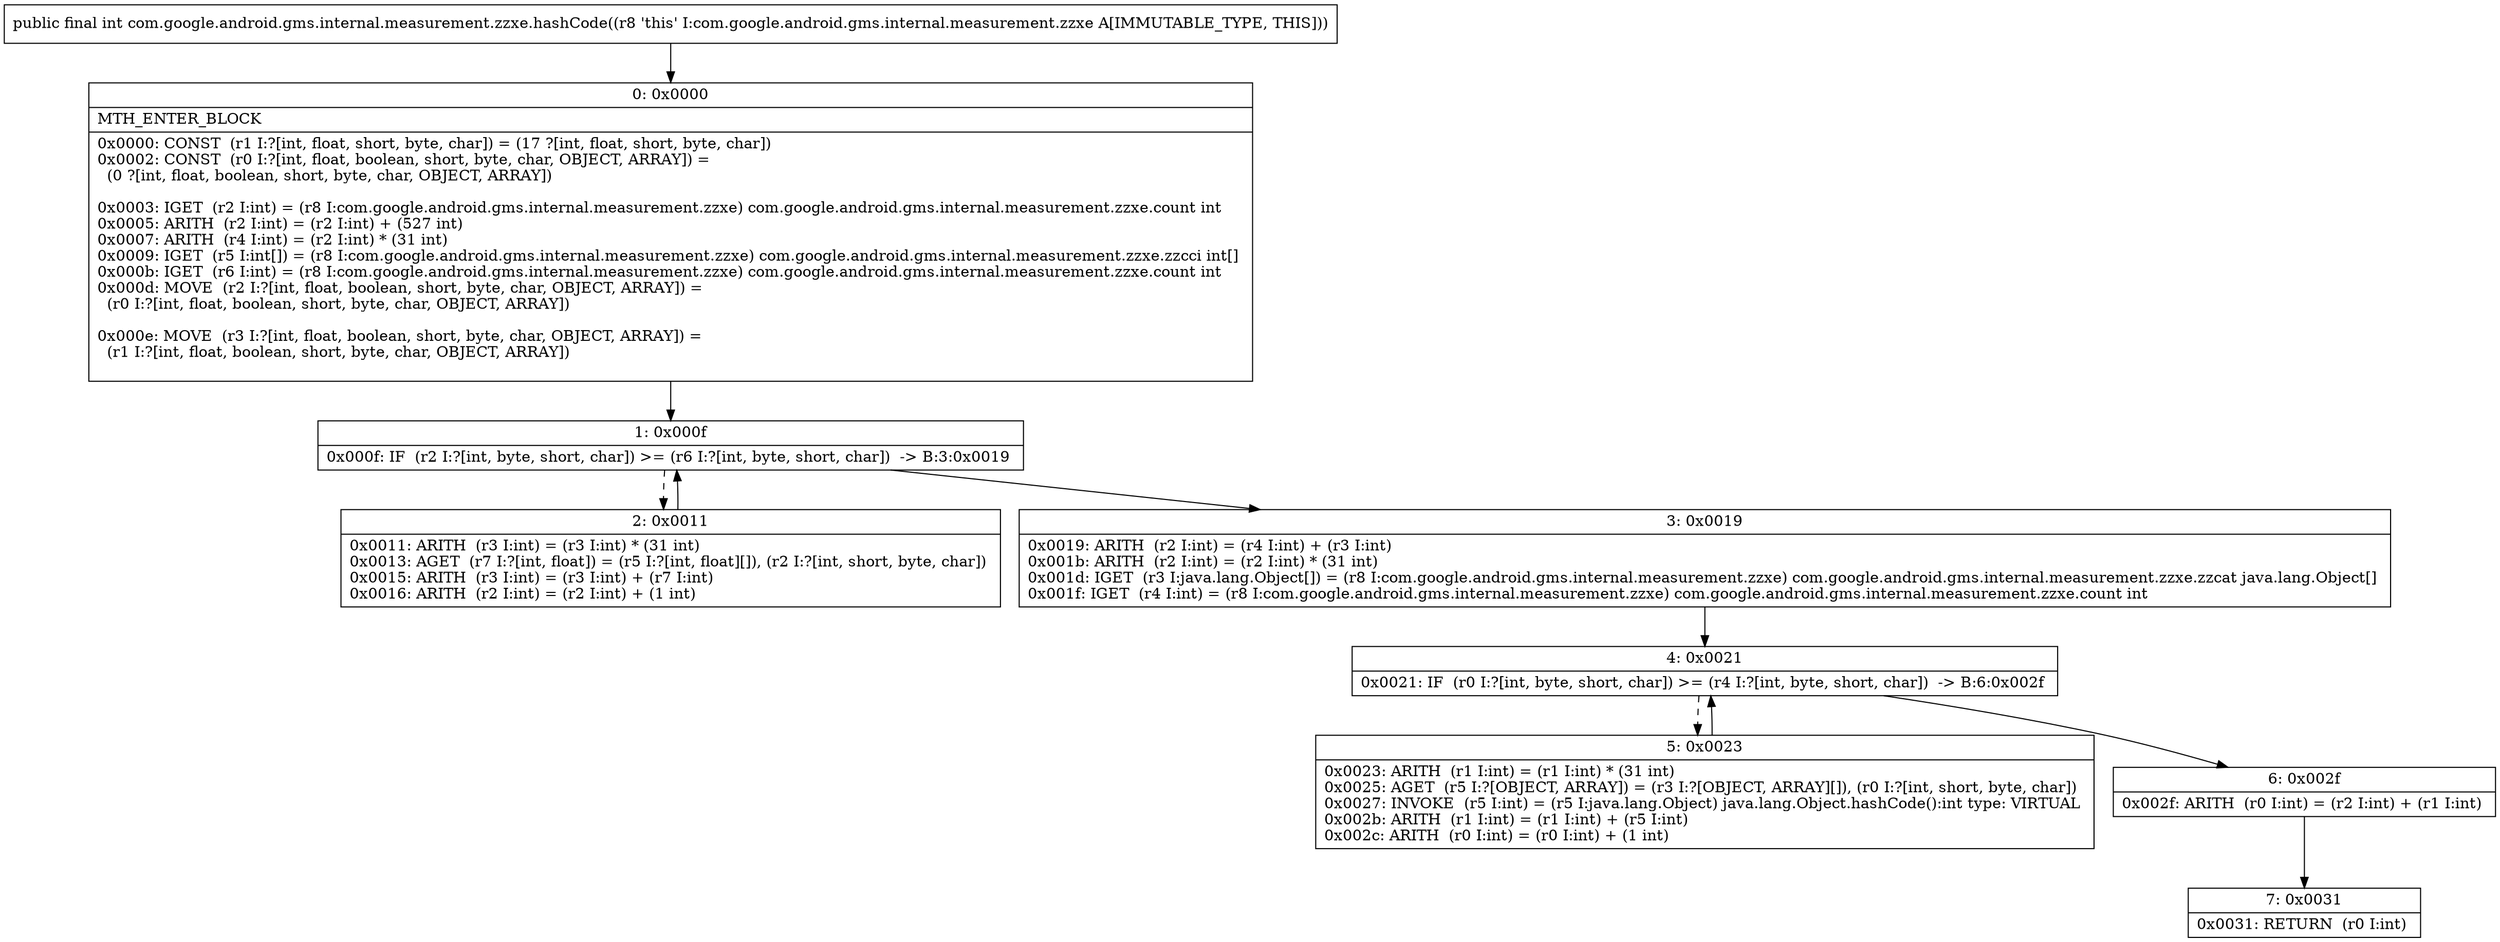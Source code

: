 digraph "CFG forcom.google.android.gms.internal.measurement.zzxe.hashCode()I" {
Node_0 [shape=record,label="{0\:\ 0x0000|MTH_ENTER_BLOCK\l|0x0000: CONST  (r1 I:?[int, float, short, byte, char]) = (17 ?[int, float, short, byte, char]) \l0x0002: CONST  (r0 I:?[int, float, boolean, short, byte, char, OBJECT, ARRAY]) = \l  (0 ?[int, float, boolean, short, byte, char, OBJECT, ARRAY])\l \l0x0003: IGET  (r2 I:int) = (r8 I:com.google.android.gms.internal.measurement.zzxe) com.google.android.gms.internal.measurement.zzxe.count int \l0x0005: ARITH  (r2 I:int) = (r2 I:int) + (527 int) \l0x0007: ARITH  (r4 I:int) = (r2 I:int) * (31 int) \l0x0009: IGET  (r5 I:int[]) = (r8 I:com.google.android.gms.internal.measurement.zzxe) com.google.android.gms.internal.measurement.zzxe.zzcci int[] \l0x000b: IGET  (r6 I:int) = (r8 I:com.google.android.gms.internal.measurement.zzxe) com.google.android.gms.internal.measurement.zzxe.count int \l0x000d: MOVE  (r2 I:?[int, float, boolean, short, byte, char, OBJECT, ARRAY]) = \l  (r0 I:?[int, float, boolean, short, byte, char, OBJECT, ARRAY])\l \l0x000e: MOVE  (r3 I:?[int, float, boolean, short, byte, char, OBJECT, ARRAY]) = \l  (r1 I:?[int, float, boolean, short, byte, char, OBJECT, ARRAY])\l \l}"];
Node_1 [shape=record,label="{1\:\ 0x000f|0x000f: IF  (r2 I:?[int, byte, short, char]) \>= (r6 I:?[int, byte, short, char])  \-\> B:3:0x0019 \l}"];
Node_2 [shape=record,label="{2\:\ 0x0011|0x0011: ARITH  (r3 I:int) = (r3 I:int) * (31 int) \l0x0013: AGET  (r7 I:?[int, float]) = (r5 I:?[int, float][]), (r2 I:?[int, short, byte, char]) \l0x0015: ARITH  (r3 I:int) = (r3 I:int) + (r7 I:int) \l0x0016: ARITH  (r2 I:int) = (r2 I:int) + (1 int) \l}"];
Node_3 [shape=record,label="{3\:\ 0x0019|0x0019: ARITH  (r2 I:int) = (r4 I:int) + (r3 I:int) \l0x001b: ARITH  (r2 I:int) = (r2 I:int) * (31 int) \l0x001d: IGET  (r3 I:java.lang.Object[]) = (r8 I:com.google.android.gms.internal.measurement.zzxe) com.google.android.gms.internal.measurement.zzxe.zzcat java.lang.Object[] \l0x001f: IGET  (r4 I:int) = (r8 I:com.google.android.gms.internal.measurement.zzxe) com.google.android.gms.internal.measurement.zzxe.count int \l}"];
Node_4 [shape=record,label="{4\:\ 0x0021|0x0021: IF  (r0 I:?[int, byte, short, char]) \>= (r4 I:?[int, byte, short, char])  \-\> B:6:0x002f \l}"];
Node_5 [shape=record,label="{5\:\ 0x0023|0x0023: ARITH  (r1 I:int) = (r1 I:int) * (31 int) \l0x0025: AGET  (r5 I:?[OBJECT, ARRAY]) = (r3 I:?[OBJECT, ARRAY][]), (r0 I:?[int, short, byte, char]) \l0x0027: INVOKE  (r5 I:int) = (r5 I:java.lang.Object) java.lang.Object.hashCode():int type: VIRTUAL \l0x002b: ARITH  (r1 I:int) = (r1 I:int) + (r5 I:int) \l0x002c: ARITH  (r0 I:int) = (r0 I:int) + (1 int) \l}"];
Node_6 [shape=record,label="{6\:\ 0x002f|0x002f: ARITH  (r0 I:int) = (r2 I:int) + (r1 I:int) \l}"];
Node_7 [shape=record,label="{7\:\ 0x0031|0x0031: RETURN  (r0 I:int) \l}"];
MethodNode[shape=record,label="{public final int com.google.android.gms.internal.measurement.zzxe.hashCode((r8 'this' I:com.google.android.gms.internal.measurement.zzxe A[IMMUTABLE_TYPE, THIS])) }"];
MethodNode -> Node_0;
Node_0 -> Node_1;
Node_1 -> Node_2[style=dashed];
Node_1 -> Node_3;
Node_2 -> Node_1;
Node_3 -> Node_4;
Node_4 -> Node_5[style=dashed];
Node_4 -> Node_6;
Node_5 -> Node_4;
Node_6 -> Node_7;
}

